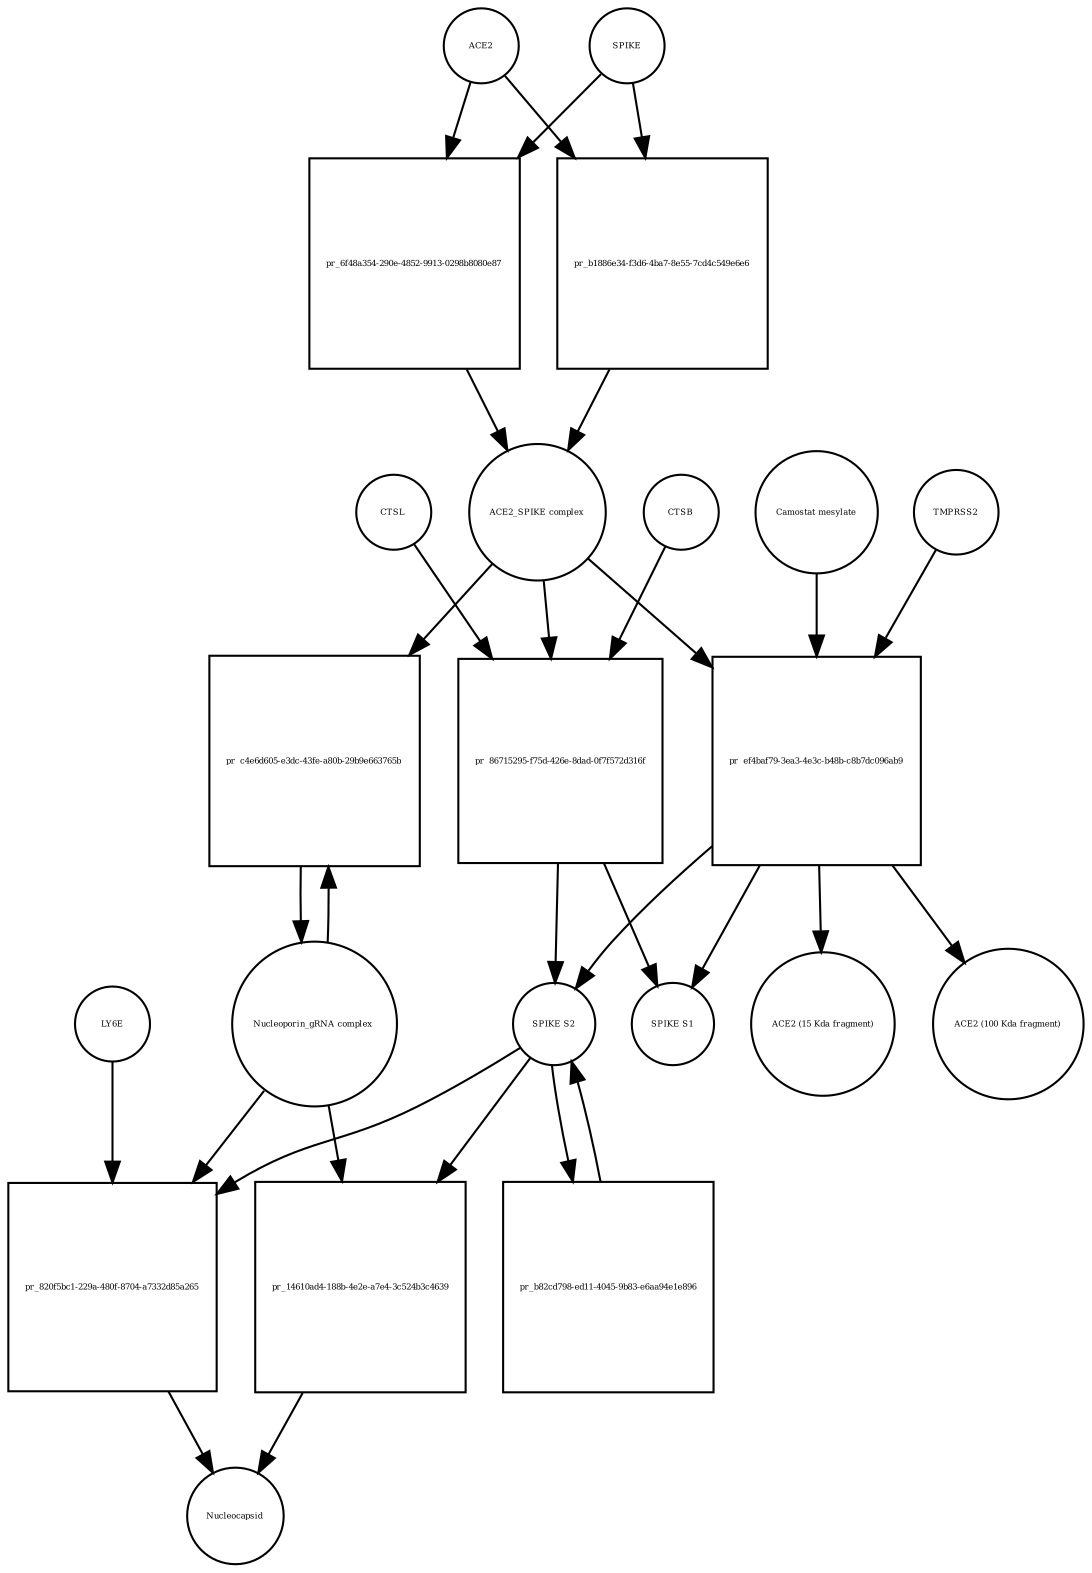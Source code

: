 strict digraph  {
ACE2 [annotation="", bipartite=0, cls=macromolecule, fontsize=4, label=ACE2, shape=circle];
"pr_6f48a354-290e-4852-9913-0298b8080e87" [annotation="", bipartite=1, cls=process, fontsize=4, label="pr_6f48a354-290e-4852-9913-0298b8080e87", shape=square];
"ACE2_SPIKE complex" [annotation="", bipartite=0, cls=complex, fontsize=4, label="ACE2_SPIKE complex", shape=circle];
SPIKE [annotation="", bipartite=0, cls="macromolecule multimer", fontsize=4, label=SPIKE, shape=circle];
"Nucleoporin_gRNA complex " [annotation="", bipartite=0, cls=complex, fontsize=4, label="Nucleoporin_gRNA complex ", shape=circle];
"pr_c4e6d605-e3dc-43fe-a80b-29b9e663765b" [annotation="", bipartite=1, cls=process, fontsize=4, label="pr_c4e6d605-e3dc-43fe-a80b-29b9e663765b", shape=square];
"pr_86715295-f75d-426e-8dad-0f7f572d316f" [annotation="", bipartite=1, cls=process, fontsize=4, label="pr_86715295-f75d-426e-8dad-0f7f572d316f", shape=square];
"SPIKE S2" [annotation="", bipartite=0, cls=macromolecule, fontsize=4, label="SPIKE S2", shape=circle];
CTSB [annotation="", bipartite=0, cls=macromolecule, fontsize=4, label=CTSB, shape=circle];
CTSL [annotation="", bipartite=0, cls=macromolecule, fontsize=4, label=CTSL, shape=circle];
"SPIKE S1" [annotation="", bipartite=0, cls=macromolecule, fontsize=4, label="SPIKE S1", shape=circle];
"pr_ef4baf79-3ea3-4e3c-b48b-c8b7dc096ab9" [annotation="", bipartite=1, cls=process, fontsize=4, label="pr_ef4baf79-3ea3-4e3c-b48b-c8b7dc096ab9", shape=square];
TMPRSS2 [annotation="", bipartite=0, cls=macromolecule, fontsize=4, label=TMPRSS2, shape=circle];
"Camostat mesylate" [annotation="urn_miriam_pubchem.compound_2536", bipartite=0, cls="simple chemical", fontsize=4, label="Camostat mesylate", shape=circle];
"ACE2 (15 Kda fragment)" [annotation="", bipartite=0, cls=macromolecule, fontsize=4, label="ACE2 (15 Kda fragment)", shape=circle];
"ACE2 (100 Kda fragment)" [annotation="", bipartite=0, cls=macromolecule, fontsize=4, label="ACE2 (100 Kda fragment)", shape=circle];
"pr_b1886e34-f3d6-4ba7-8e55-7cd4c549e6e6" [annotation="", bipartite=1, cls=process, fontsize=4, label="pr_b1886e34-f3d6-4ba7-8e55-7cd4c549e6e6", shape=square];
"pr_820f5bc1-229a-480f-8704-a7332d85a265" [annotation="", bipartite=1, cls=process, fontsize=4, label="pr_820f5bc1-229a-480f-8704-a7332d85a265", shape=square];
Nucleocapsid [annotation="", bipartite=0, cls=complex, fontsize=4, label=Nucleocapsid, shape=circle];
LY6E [annotation="", bipartite=0, cls=macromolecule, fontsize=4, label=LY6E, shape=circle];
"pr_b82cd798-ed11-4045-9b83-e6aa94e1e896" [annotation="", bipartite=1, cls=process, fontsize=4, label="pr_b82cd798-ed11-4045-9b83-e6aa94e1e896", shape=square];
"pr_14610ad4-188b-4e2e-a7e4-3c524b3c4639" [annotation="", bipartite=1, cls=process, fontsize=4, label="pr_14610ad4-188b-4e2e-a7e4-3c524b3c4639", shape=square];
ACE2 -> "pr_6f48a354-290e-4852-9913-0298b8080e87"  [annotation="", interaction_type=consumption];
ACE2 -> "pr_b1886e34-f3d6-4ba7-8e55-7cd4c549e6e6"  [annotation="", interaction_type=consumption];
"pr_6f48a354-290e-4852-9913-0298b8080e87" -> "ACE2_SPIKE complex"  [annotation="", interaction_type=production];
"ACE2_SPIKE complex" -> "pr_c4e6d605-e3dc-43fe-a80b-29b9e663765b"  [annotation="urn_miriam_pubmed_32142651|urn_miriam_pubmed_32094589", interaction_type=stimulation];
"ACE2_SPIKE complex" -> "pr_86715295-f75d-426e-8dad-0f7f572d316f"  [annotation="", interaction_type=consumption];
"ACE2_SPIKE complex" -> "pr_ef4baf79-3ea3-4e3c-b48b-c8b7dc096ab9"  [annotation="", interaction_type=consumption];
SPIKE -> "pr_6f48a354-290e-4852-9913-0298b8080e87"  [annotation="", interaction_type=consumption];
SPIKE -> "pr_b1886e34-f3d6-4ba7-8e55-7cd4c549e6e6"  [annotation="", interaction_type=consumption];
"Nucleoporin_gRNA complex " -> "pr_c4e6d605-e3dc-43fe-a80b-29b9e663765b"  [annotation="", interaction_type=consumption];
"Nucleoporin_gRNA complex " -> "pr_820f5bc1-229a-480f-8704-a7332d85a265"  [annotation="", interaction_type=consumption];
"Nucleoporin_gRNA complex " -> "pr_14610ad4-188b-4e2e-a7e4-3c524b3c4639"  [annotation="", interaction_type=consumption];
"pr_c4e6d605-e3dc-43fe-a80b-29b9e663765b" -> "Nucleoporin_gRNA complex "  [annotation="", interaction_type=production];
"pr_86715295-f75d-426e-8dad-0f7f572d316f" -> "SPIKE S2"  [annotation="", interaction_type=production];
"pr_86715295-f75d-426e-8dad-0f7f572d316f" -> "SPIKE S1"  [annotation="", interaction_type=production];
"SPIKE S2" -> "pr_820f5bc1-229a-480f-8704-a7332d85a265"  [annotation="urn_miriam_doi_10.1101%2F2020.03.05.979260|urn_miriam_doi_10.1101%2F2020.04.02.021469", interaction_type=stimulation];
"SPIKE S2" -> "pr_b82cd798-ed11-4045-9b83-e6aa94e1e896"  [annotation="", interaction_type=consumption];
"SPIKE S2" -> "pr_14610ad4-188b-4e2e-a7e4-3c524b3c4639"  [annotation="", interaction_type=stimulation];
CTSB -> "pr_86715295-f75d-426e-8dad-0f7f572d316f"  [annotation=urn_miriam_pubmed_32142651, interaction_type=catalysis];
CTSL -> "pr_86715295-f75d-426e-8dad-0f7f572d316f"  [annotation=urn_miriam_pubmed_32142651, interaction_type=catalysis];
"pr_ef4baf79-3ea3-4e3c-b48b-c8b7dc096ab9" -> "SPIKE S2"  [annotation="", interaction_type=production];
"pr_ef4baf79-3ea3-4e3c-b48b-c8b7dc096ab9" -> "SPIKE S1"  [annotation="", interaction_type=production];
"pr_ef4baf79-3ea3-4e3c-b48b-c8b7dc096ab9" -> "ACE2 (15 Kda fragment)"  [annotation="", interaction_type=production];
"pr_ef4baf79-3ea3-4e3c-b48b-c8b7dc096ab9" -> "ACE2 (100 Kda fragment)"  [annotation="", interaction_type=production];
TMPRSS2 -> "pr_ef4baf79-3ea3-4e3c-b48b-c8b7dc096ab9"  [annotation="urn_miriam_pubmed_32142651|urn_miriam_pubmed_32094589|urn_miriam_pubmed_24227843", interaction_type=catalysis];
"Camostat mesylate" -> "pr_ef4baf79-3ea3-4e3c-b48b-c8b7dc096ab9"  [annotation="urn_miriam_pubmed_32142651|urn_miriam_pubmed_32094589|urn_miriam_pubmed_24227843", interaction_type=inhibition];
"pr_b1886e34-f3d6-4ba7-8e55-7cd4c549e6e6" -> "ACE2_SPIKE complex"  [annotation="", interaction_type=production];
"pr_820f5bc1-229a-480f-8704-a7332d85a265" -> Nucleocapsid  [annotation="", interaction_type=production];
LY6E -> "pr_820f5bc1-229a-480f-8704-a7332d85a265"  [annotation="urn_miriam_doi_10.1101%2F2020.03.05.979260|urn_miriam_doi_10.1101%2F2020.04.02.021469", interaction_type=inhibition];
"pr_b82cd798-ed11-4045-9b83-e6aa94e1e896" -> "SPIKE S2"  [annotation="", interaction_type=production];
"pr_14610ad4-188b-4e2e-a7e4-3c524b3c4639" -> Nucleocapsid  [annotation="", interaction_type=production];
}
